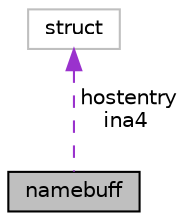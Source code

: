 digraph "namebuff"
{
  edge [fontname="Helvetica",fontsize="10",labelfontname="Helvetica",labelfontsize="10"];
  node [fontname="Helvetica",fontsize="10",shape=record];
  Node1 [label="namebuff",height=0.2,width=0.4,color="black", fillcolor="grey75", style="filled", fontcolor="black"];
  Node2 -> Node1 [dir="back",color="darkorchid3",fontsize="10",style="dashed",label=" hostentry\nina4" ,fontname="Helvetica"];
  Node2 [label="struct",height=0.2,width=0.4,color="grey75", fillcolor="white", style="filled"];
}
